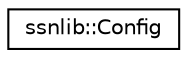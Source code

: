 digraph "Graphical Class Hierarchy"
{
  edge [fontname="Helvetica",fontsize="10",labelfontname="Helvetica",labelfontsize="10"];
  node [fontname="Helvetica",fontsize="10",shape=record];
  rankdir="LR";
  Node1 [label="ssnlib::Config",height=0.2,width=0.4,color="black", fillcolor="white", style="filled",URL="$classssnlib_1_1Config.html"];
}
